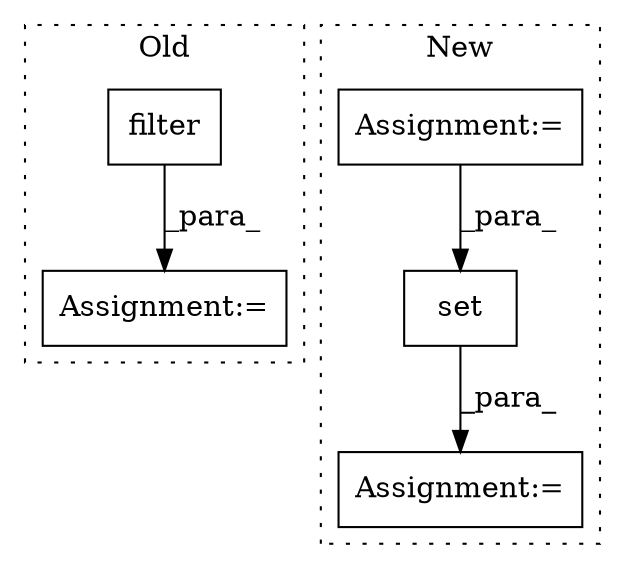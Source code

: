 digraph G {
subgraph cluster0 {
1 [label="filter" a="32" s="3381,3392" l="7,1" shape="box"];
4 [label="Assignment:=" a="7" s="3589" l="36" shape="box"];
label = "Old";
style="dotted";
}
subgraph cluster1 {
2 [label="set" a="32" s="3647,3671" l="4,1" shape="box"];
3 [label="Assignment:=" a="7" s="3645" l="1" shape="box"];
5 [label="Assignment:=" a="7" s="3351" l="12" shape="box"];
label = "New";
style="dotted";
}
1 -> 4 [label="_para_"];
2 -> 3 [label="_para_"];
5 -> 2 [label="_para_"];
}